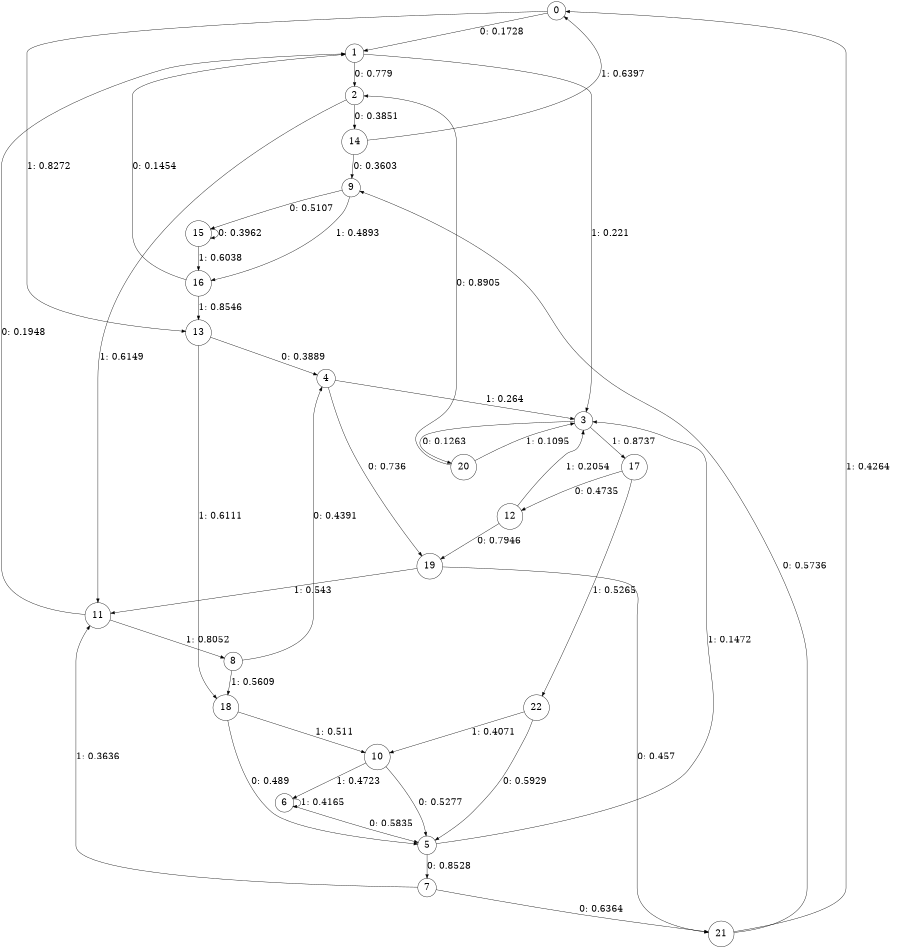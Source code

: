 digraph "ch2faceL5" {
size = "6,8.5";
ratio = "fill";
node [shape = circle];
node [fontsize = 24];
edge [fontsize = 24];
0 -> 1 [label = "0: 0.1728   "];
0 -> 13 [label = "1: 0.8272   "];
1 -> 2 [label = "0: 0.779    "];
1 -> 3 [label = "1: 0.221    "];
2 -> 14 [label = "0: 0.3851   "];
2 -> 11 [label = "1: 0.6149   "];
3 -> 20 [label = "0: 0.1263   "];
3 -> 17 [label = "1: 0.8737   "];
4 -> 19 [label = "0: 0.736    "];
4 -> 3 [label = "1: 0.264    "];
5 -> 7 [label = "0: 0.8528   "];
5 -> 3 [label = "1: 0.1472   "];
6 -> 5 [label = "0: 0.5835   "];
6 -> 6 [label = "1: 0.4165   "];
7 -> 21 [label = "0: 0.6364   "];
7 -> 11 [label = "1: 0.3636   "];
8 -> 4 [label = "0: 0.4391   "];
8 -> 18 [label = "1: 0.5609   "];
9 -> 15 [label = "0: 0.5107   "];
9 -> 16 [label = "1: 0.4893   "];
10 -> 5 [label = "0: 0.5277   "];
10 -> 6 [label = "1: 0.4723   "];
11 -> 1 [label = "0: 0.1948   "];
11 -> 8 [label = "1: 0.8052   "];
12 -> 19 [label = "0: 0.7946   "];
12 -> 3 [label = "1: 0.2054   "];
13 -> 4 [label = "0: 0.3889   "];
13 -> 18 [label = "1: 0.6111   "];
14 -> 9 [label = "0: 0.3603   "];
14 -> 0 [label = "1: 0.6397   "];
15 -> 15 [label = "0: 0.3962   "];
15 -> 16 [label = "1: 0.6038   "];
16 -> 1 [label = "0: 0.1454   "];
16 -> 13 [label = "1: 0.8546   "];
17 -> 12 [label = "0: 0.4735   "];
17 -> 22 [label = "1: 0.5265   "];
18 -> 5 [label = "0: 0.489    "];
18 -> 10 [label = "1: 0.511    "];
19 -> 21 [label = "0: 0.457    "];
19 -> 11 [label = "1: 0.543    "];
20 -> 2 [label = "0: 0.8905   "];
20 -> 3 [label = "1: 0.1095   "];
21 -> 9 [label = "0: 0.5736   "];
21 -> 0 [label = "1: 0.4264   "];
22 -> 5 [label = "0: 0.5929   "];
22 -> 10 [label = "1: 0.4071   "];
}